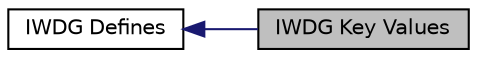 digraph "IWDG Key Values"
{
  edge [fontname="Helvetica",fontsize="10",labelfontname="Helvetica",labelfontsize="10"];
  node [fontname="Helvetica",fontsize="10",shape=record];
  rankdir=LR;
  Node0 [label="IWDG Key Values",height=0.2,width=0.4,color="black", fillcolor="grey75", style="filled" fontcolor="black"];
  Node1 [label="IWDG Defines",height=0.2,width=0.4,color="black", fillcolor="white", style="filled",URL="$group__iwdg__defines.html",tooltip="Defined Constants and Types for the STM32F4xx Independent Watchdog Timer"];
  Node1->Node0 [shape=plaintext, color="midnightblue", dir="back", style="solid"];
}
